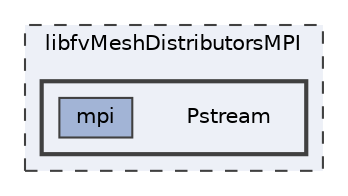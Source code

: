 digraph "libfvMeshDistributorsMPI/Pstream"
{
 // LATEX_PDF_SIZE
  bgcolor="transparent";
  edge [fontname=Helvetica,fontsize=10,labelfontname=Helvetica,labelfontsize=10];
  node [fontname=Helvetica,fontsize=10,shape=box,height=0.2,width=0.4];
  compound=true
  subgraph clusterdir_82391a801c3cc45cd36b7ed4cdc8cf42 {
    graph [ bgcolor="#edf0f7", pencolor="grey25", label="libfvMeshDistributorsMPI", fontname=Helvetica,fontsize=10 style="filled,dashed", URL="dir_82391a801c3cc45cd36b7ed4cdc8cf42.html",tooltip=""]
  subgraph clusterdir_ff784a040d91ab1977d1227b33a0e616 {
    graph [ bgcolor="#edf0f7", pencolor="grey25", label="", fontname=Helvetica,fontsize=10 style="filled,bold", URL="dir_ff784a040d91ab1977d1227b33a0e616.html",tooltip=""]
    dir_ff784a040d91ab1977d1227b33a0e616 [shape=plaintext, label="Pstream"];
  dir_d4331dc4c815377eba10191a0eacdeb2 [label="mpi", fillcolor="#a2b4d6", color="grey25", style="filled", URL="dir_d4331dc4c815377eba10191a0eacdeb2.html",tooltip=""];
  }
  }
}
